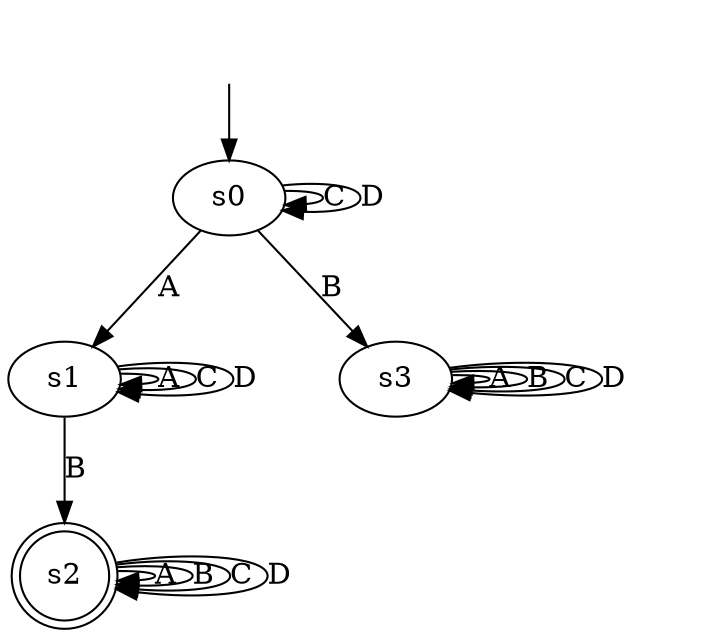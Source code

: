 digraph "p4" {
s0 [label=s0];
s1 [label=s1];
s2 [label=s2, shape=doublecircle];
s3 [label=s3];
s0 -> s1 [label=A];
s1 -> s2 [label=B];
s0 -> s3 [label=B];
s0 -> s0 [label=C];
s0 -> s0 [label=D];
s1 -> s1 [label=A];
s1 -> s1 [label=C];
s1 -> s1 [label=D];
s2 -> s2 [label=A];
s2 -> s2 [label=B];
s2 -> s2 [label=C];
s2 -> s2 [label=D];
s3 -> s3 [label=A];
s3 -> s3 [label=B];
s3 -> s3 [label=C];
s3 -> s3 [label=D];

__start0 [label="", shape=none];
__start0 -> s0  [label=""];
}
